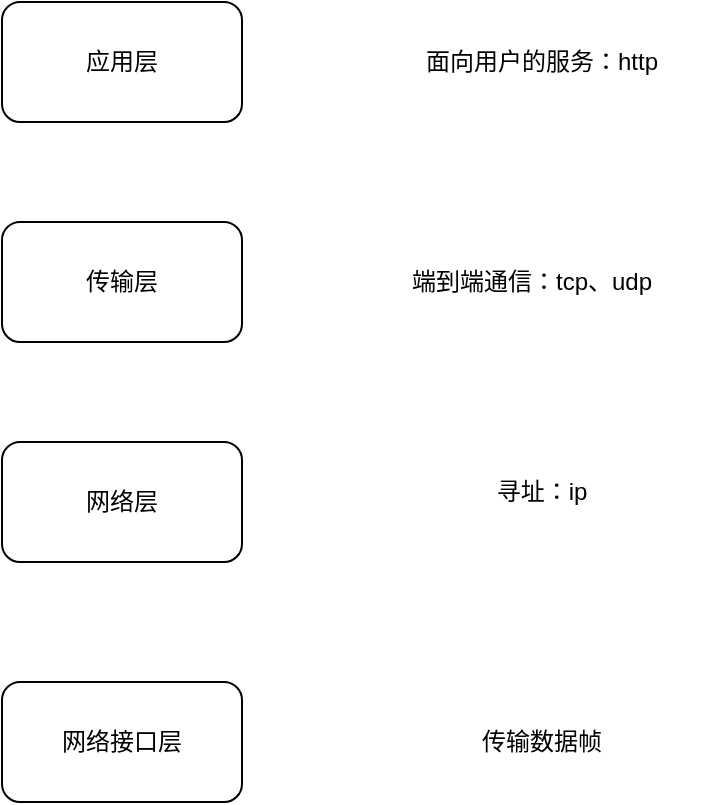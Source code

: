 <mxfile version="28.2.0">
  <diagram name="第 1 页" id="ti-UKei0djBskBCIce9L">
    <mxGraphModel dx="1186" dy="653" grid="1" gridSize="10" guides="1" tooltips="1" connect="1" arrows="1" fold="1" page="1" pageScale="1" pageWidth="827" pageHeight="1169" math="0" shadow="0">
      <root>
        <mxCell id="0" />
        <mxCell id="1" parent="0" />
        <mxCell id="6visbxMU3rmbQB7sgcHr-1" value="应用层" style="rounded=1;whiteSpace=wrap;html=1;" vertex="1" parent="1">
          <mxGeometry x="330" y="150" width="120" height="60" as="geometry" />
        </mxCell>
        <mxCell id="6visbxMU3rmbQB7sgcHr-2" value="传输层" style="rounded=1;whiteSpace=wrap;html=1;" vertex="1" parent="1">
          <mxGeometry x="330" y="260" width="120" height="60" as="geometry" />
        </mxCell>
        <mxCell id="6visbxMU3rmbQB7sgcHr-3" value="网络层" style="rounded=1;whiteSpace=wrap;html=1;" vertex="1" parent="1">
          <mxGeometry x="330" y="370" width="120" height="60" as="geometry" />
        </mxCell>
        <mxCell id="6visbxMU3rmbQB7sgcHr-4" value="网络接口层" style="rounded=1;whiteSpace=wrap;html=1;" vertex="1" parent="1">
          <mxGeometry x="330" y="490" width="120" height="60" as="geometry" />
        </mxCell>
        <mxCell id="6visbxMU3rmbQB7sgcHr-5" value="面向用户的服务：http" style="text;html=1;align=center;verticalAlign=middle;whiteSpace=wrap;rounded=0;" vertex="1" parent="1">
          <mxGeometry x="520" y="165" width="160" height="30" as="geometry" />
        </mxCell>
        <mxCell id="6visbxMU3rmbQB7sgcHr-6" value="端到端通信：tcp、udp" style="text;html=1;align=center;verticalAlign=middle;whiteSpace=wrap;rounded=0;" vertex="1" parent="1">
          <mxGeometry x="520" y="275" width="150" height="30" as="geometry" />
        </mxCell>
        <mxCell id="6visbxMU3rmbQB7sgcHr-7" value="寻址：ip" style="text;html=1;align=center;verticalAlign=middle;whiteSpace=wrap;rounded=0;" vertex="1" parent="1">
          <mxGeometry x="525" y="380" width="150" height="30" as="geometry" />
        </mxCell>
        <mxCell id="6visbxMU3rmbQB7sgcHr-8" value="传输数据帧" style="text;html=1;align=center;verticalAlign=middle;whiteSpace=wrap;rounded=0;" vertex="1" parent="1">
          <mxGeometry x="525" y="505" width="150" height="30" as="geometry" />
        </mxCell>
      </root>
    </mxGraphModel>
  </diagram>
</mxfile>
